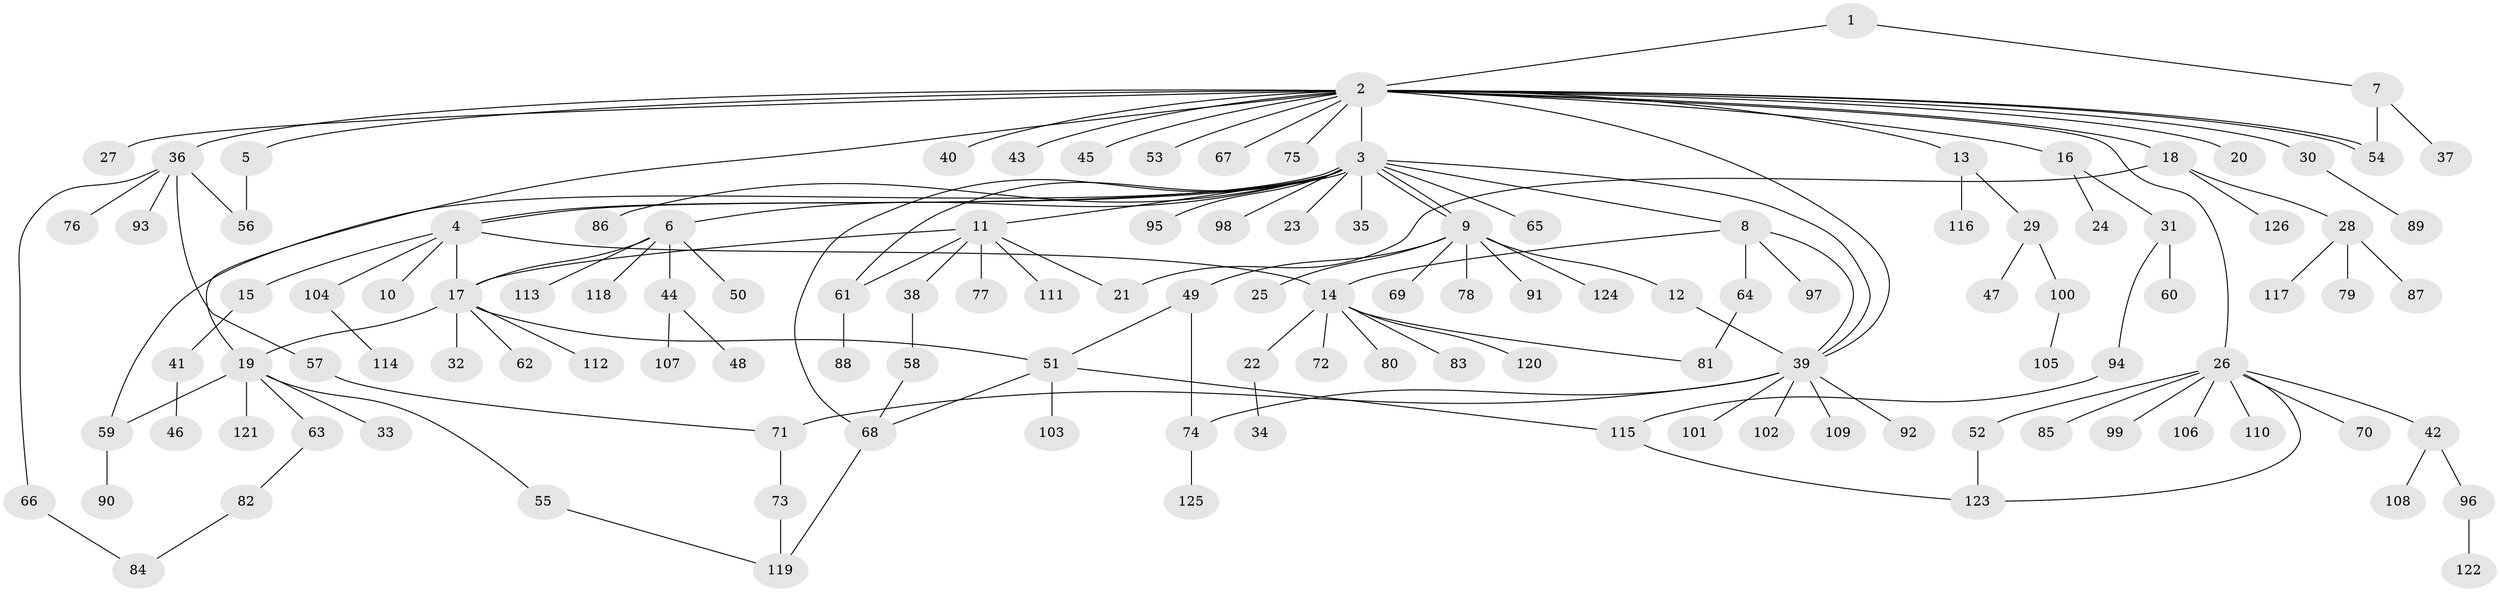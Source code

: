 // Generated by graph-tools (version 1.1) at 2025/49/03/09/25 03:49:50]
// undirected, 126 vertices, 152 edges
graph export_dot {
graph [start="1"]
  node [color=gray90,style=filled];
  1;
  2;
  3;
  4;
  5;
  6;
  7;
  8;
  9;
  10;
  11;
  12;
  13;
  14;
  15;
  16;
  17;
  18;
  19;
  20;
  21;
  22;
  23;
  24;
  25;
  26;
  27;
  28;
  29;
  30;
  31;
  32;
  33;
  34;
  35;
  36;
  37;
  38;
  39;
  40;
  41;
  42;
  43;
  44;
  45;
  46;
  47;
  48;
  49;
  50;
  51;
  52;
  53;
  54;
  55;
  56;
  57;
  58;
  59;
  60;
  61;
  62;
  63;
  64;
  65;
  66;
  67;
  68;
  69;
  70;
  71;
  72;
  73;
  74;
  75;
  76;
  77;
  78;
  79;
  80;
  81;
  82;
  83;
  84;
  85;
  86;
  87;
  88;
  89;
  90;
  91;
  92;
  93;
  94;
  95;
  96;
  97;
  98;
  99;
  100;
  101;
  102;
  103;
  104;
  105;
  106;
  107;
  108;
  109;
  110;
  111;
  112;
  113;
  114;
  115;
  116;
  117;
  118;
  119;
  120;
  121;
  122;
  123;
  124;
  125;
  126;
  1 -- 2;
  1 -- 7;
  2 -- 3;
  2 -- 5;
  2 -- 13;
  2 -- 16;
  2 -- 18;
  2 -- 19;
  2 -- 20;
  2 -- 26;
  2 -- 27;
  2 -- 30;
  2 -- 36;
  2 -- 39;
  2 -- 40;
  2 -- 43;
  2 -- 45;
  2 -- 53;
  2 -- 54;
  2 -- 54;
  2 -- 67;
  2 -- 75;
  3 -- 4;
  3 -- 4;
  3 -- 6;
  3 -- 8;
  3 -- 9;
  3 -- 9;
  3 -- 11;
  3 -- 23;
  3 -- 35;
  3 -- 39;
  3 -- 59;
  3 -- 61;
  3 -- 65;
  3 -- 68;
  3 -- 86;
  3 -- 95;
  3 -- 98;
  4 -- 10;
  4 -- 14;
  4 -- 15;
  4 -- 17;
  4 -- 104;
  5 -- 56;
  6 -- 17;
  6 -- 44;
  6 -- 50;
  6 -- 113;
  6 -- 118;
  7 -- 37;
  7 -- 54;
  8 -- 14;
  8 -- 39;
  8 -- 64;
  8 -- 97;
  9 -- 12;
  9 -- 25;
  9 -- 49;
  9 -- 69;
  9 -- 78;
  9 -- 91;
  9 -- 124;
  11 -- 17;
  11 -- 21;
  11 -- 38;
  11 -- 61;
  11 -- 77;
  11 -- 111;
  12 -- 39;
  13 -- 29;
  13 -- 116;
  14 -- 22;
  14 -- 72;
  14 -- 80;
  14 -- 81;
  14 -- 83;
  14 -- 120;
  15 -- 41;
  16 -- 24;
  16 -- 31;
  17 -- 19;
  17 -- 32;
  17 -- 51;
  17 -- 62;
  17 -- 112;
  18 -- 21;
  18 -- 28;
  18 -- 126;
  19 -- 33;
  19 -- 55;
  19 -- 59;
  19 -- 63;
  19 -- 121;
  22 -- 34;
  26 -- 42;
  26 -- 52;
  26 -- 70;
  26 -- 85;
  26 -- 99;
  26 -- 106;
  26 -- 110;
  26 -- 123;
  28 -- 79;
  28 -- 87;
  28 -- 117;
  29 -- 47;
  29 -- 100;
  30 -- 89;
  31 -- 60;
  31 -- 94;
  36 -- 56;
  36 -- 57;
  36 -- 66;
  36 -- 76;
  36 -- 93;
  38 -- 58;
  39 -- 71;
  39 -- 74;
  39 -- 92;
  39 -- 101;
  39 -- 102;
  39 -- 109;
  41 -- 46;
  42 -- 96;
  42 -- 108;
  44 -- 48;
  44 -- 107;
  49 -- 51;
  49 -- 74;
  51 -- 68;
  51 -- 103;
  51 -- 115;
  52 -- 123;
  55 -- 119;
  57 -- 71;
  58 -- 68;
  59 -- 90;
  61 -- 88;
  63 -- 82;
  64 -- 81;
  66 -- 84;
  68 -- 119;
  71 -- 73;
  73 -- 119;
  74 -- 125;
  82 -- 84;
  94 -- 115;
  96 -- 122;
  100 -- 105;
  104 -- 114;
  115 -- 123;
}
